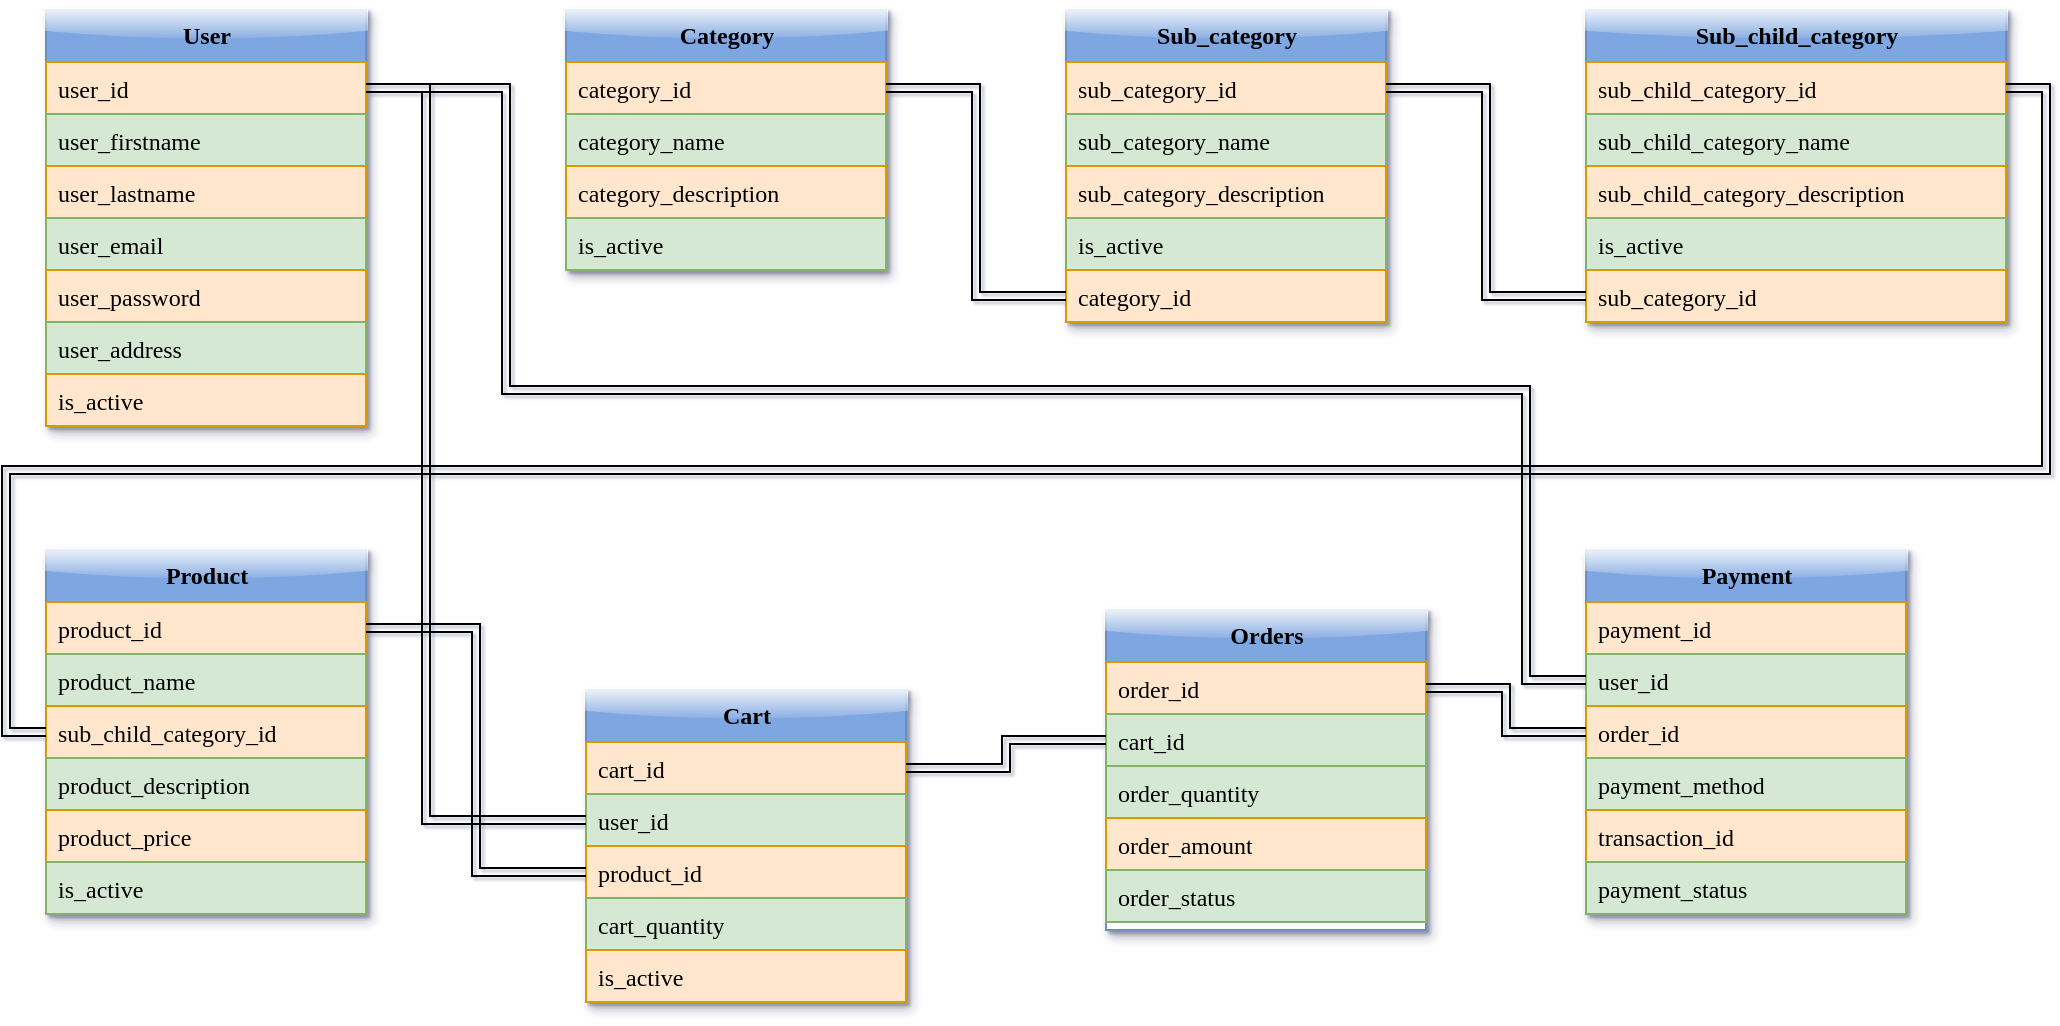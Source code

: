 <mxfile version="21.7.4" type="google">
  <diagram name="Page-1" id="5d7acffa-a066-3a61-03fe-96351882024d">
    <mxGraphModel grid="1" page="1" gridSize="10" guides="1" tooltips="1" connect="1" arrows="1" fold="1" pageScale="1" pageWidth="1100" pageHeight="850" background="#ffffff" math="0" shadow="1">
      <root>
        <mxCell id="0" />
        <mxCell id="1" parent="0" />
        <mxCell id="21ea969265ad0168-14" value="User" style="swimlane;html=1;fontStyle=1;childLayout=stackLayout;horizontal=1;startSize=26;fillColor=#7EA6E0;horizontalStack=0;resizeParent=1;resizeLast=0;collapsible=1;marginBottom=0;swimlaneFillColor=default;align=center;rounded=0;shadow=1;comic=0;labelBackgroundColor=none;strokeWidth=1;fontFamily=Verdana;fontSize=12;strokeColor=#6c8ebf;glass=1;labelBorderColor=none;fillStyle=solid;gradientColor=none;" vertex="1" parent="1">
          <mxGeometry x="60" y="170" width="160" height="208" as="geometry" />
        </mxCell>
        <mxCell id="21ea969265ad0168-15" value="user_id" style="text;html=1;strokeColor=#d79b00;fillColor=#ffe6cc;spacingLeft=4;spacingRight=4;whiteSpace=wrap;overflow=hidden;rotatable=0;points=[[0,0.5],[1,0.5]];portConstraint=eastwest;align=left;fontFamily=Verdana;labelBackgroundColor=none;fontSize=12;fontStyle=0;labelBorderColor=none;" vertex="1" parent="21ea969265ad0168-14">
          <mxGeometry y="26" width="160" height="26" as="geometry" />
        </mxCell>
        <mxCell id="21ea969265ad0168-16" value="user_firstname" style="text;html=1;spacingLeft=4;spacingRight=4;whiteSpace=wrap;overflow=hidden;rotatable=0;points=[[0,0.5],[1,0.5]];portConstraint=eastwest;fillColor=#d5e8d4;strokeColor=#82b366;align=left;fontFamily=Verdana;labelBackgroundColor=none;fontSize=12;fontStyle=0" vertex="1" parent="21ea969265ad0168-14">
          <mxGeometry y="52" width="160" height="26" as="geometry" />
        </mxCell>
        <mxCell id="21ea969265ad0168-17" value="user_lastname" style="text;html=1;strokeColor=#d79b00;fillColor=#ffe6cc;spacingLeft=4;spacingRight=4;whiteSpace=wrap;overflow=hidden;rotatable=0;points=[[0,0.5],[1,0.5]];portConstraint=eastwest;align=left;fontFamily=Verdana;labelBackgroundColor=none;fontSize=12;fontStyle=0" vertex="1" parent="21ea969265ad0168-14">
          <mxGeometry y="78" width="160" height="26" as="geometry" />
        </mxCell>
        <mxCell id="mRDUdVk5xAwT44k07RZq-11" value="user_email" style="text;html=1;strokeColor=#82b366;fillColor=#d5e8d4;spacingLeft=4;spacingRight=4;whiteSpace=wrap;overflow=hidden;rotatable=0;points=[[0,0.5],[1,0.5]];portConstraint=eastwest;align=left;fontFamily=Verdana;labelBackgroundColor=none;fontSize=12;fontStyle=0" vertex="1" parent="21ea969265ad0168-14">
          <mxGeometry y="104" width="160" height="26" as="geometry" />
        </mxCell>
        <mxCell id="mRDUdVk5xAwT44k07RZq-12" value="user_password" style="text;html=1;strokeColor=#d79b00;fillColor=#ffe6cc;spacingLeft=4;spacingRight=4;whiteSpace=wrap;overflow=hidden;rotatable=0;points=[[0,0.5],[1,0.5]];portConstraint=eastwest;align=left;fontFamily=Verdana;labelBackgroundColor=none;fontSize=12;fontStyle=0" vertex="1" parent="21ea969265ad0168-14">
          <mxGeometry y="130" width="160" height="26" as="geometry" />
        </mxCell>
        <mxCell id="mRDUdVk5xAwT44k07RZq-13" value="user_address" style="text;html=1;strokeColor=#82b366;fillColor=#d5e8d4;spacingLeft=4;spacingRight=4;whiteSpace=wrap;overflow=hidden;rotatable=0;points=[[0,0.5],[1,0.5]];portConstraint=eastwest;align=left;fontFamily=Verdana;labelBackgroundColor=none;fontSize=12;fontStyle=0" vertex="1" parent="21ea969265ad0168-14">
          <mxGeometry y="156" width="160" height="26" as="geometry" />
        </mxCell>
        <mxCell id="mRDUdVk5xAwT44k07RZq-14" value="is_active" style="text;html=1;strokeColor=#d79b00;fillColor=#ffe6cc;spacingLeft=4;spacingRight=4;whiteSpace=wrap;overflow=hidden;rotatable=0;points=[[0,0.5],[1,0.5]];portConstraint=eastwest;align=left;fontFamily=Verdana;labelBackgroundColor=none;fontSize=12;fontStyle=0" vertex="1" parent="21ea969265ad0168-14">
          <mxGeometry y="182" width="160" height="26" as="geometry" />
        </mxCell>
        <mxCell id="mRDUdVk5xAwT44k07RZq-15" value="Category" style="swimlane;html=1;fontStyle=1;childLayout=stackLayout;horizontal=1;startSize=26;fillColor=#7EA6E0;horizontalStack=0;resizeParent=1;resizeLast=0;collapsible=1;marginBottom=0;swimlaneFillColor=#ffffff;align=center;rounded=0;shadow=1;comic=0;labelBackgroundColor=none;strokeWidth=1;fontFamily=Verdana;fontSize=12;strokeColor=#6c8ebf;glass=1;labelBorderColor=none;fillStyle=solid;" vertex="1" parent="1">
          <mxGeometry x="320" y="170" width="160" height="130" as="geometry" />
        </mxCell>
        <mxCell id="mRDUdVk5xAwT44k07RZq-16" value="category_id" style="text;html=1;strokeColor=#d79b00;fillColor=#ffe6cc;spacingLeft=4;spacingRight=4;whiteSpace=wrap;overflow=hidden;rotatable=0;points=[[0,0.5],[1,0.5]];portConstraint=eastwest;align=left;fontFamily=Verdana;labelBackgroundColor=none;fontSize=12;fontStyle=0" vertex="1" parent="mRDUdVk5xAwT44k07RZq-15">
          <mxGeometry y="26" width="160" height="26" as="geometry" />
        </mxCell>
        <mxCell id="mRDUdVk5xAwT44k07RZq-17" value="category_name" style="text;html=1;spacingLeft=4;spacingRight=4;whiteSpace=wrap;overflow=hidden;rotatable=0;points=[[0,0.5],[1,0.5]];portConstraint=eastwest;fillColor=#d5e8d4;strokeColor=#82b366;align=left;fontFamily=Verdana;labelBackgroundColor=none;fontSize=12;fontStyle=0" vertex="1" parent="mRDUdVk5xAwT44k07RZq-15">
          <mxGeometry y="52" width="160" height="26" as="geometry" />
        </mxCell>
        <mxCell id="mRDUdVk5xAwT44k07RZq-18" value="category_description" style="text;html=1;strokeColor=#d79b00;fillColor=#ffe6cc;spacingLeft=4;spacingRight=4;whiteSpace=wrap;overflow=hidden;rotatable=0;points=[[0,0.5],[1,0.5]];portConstraint=eastwest;align=left;fontFamily=Verdana;labelBackgroundColor=none;fontSize=12;fontStyle=0" vertex="1" parent="mRDUdVk5xAwT44k07RZq-15">
          <mxGeometry y="78" width="160" height="26" as="geometry" />
        </mxCell>
        <mxCell id="mRDUdVk5xAwT44k07RZq-19" value="is_active" style="text;html=1;strokeColor=#82b366;fillColor=#d5e8d4;spacingLeft=4;spacingRight=4;whiteSpace=wrap;overflow=hidden;rotatable=0;points=[[0,0.5],[1,0.5]];portConstraint=eastwest;align=left;fontFamily=Verdana;labelBackgroundColor=none;fontSize=12;fontStyle=0" vertex="1" parent="mRDUdVk5xAwT44k07RZq-15">
          <mxGeometry y="104" width="160" height="26" as="geometry" />
        </mxCell>
        <mxCell id="mRDUdVk5xAwT44k07RZq-23" value="Sub_category" style="swimlane;html=1;fontStyle=1;childLayout=stackLayout;horizontal=1;startSize=26;fillColor=#7EA6E0;horizontalStack=0;resizeParent=1;resizeLast=0;collapsible=1;marginBottom=0;swimlaneFillColor=default;align=center;rounded=0;shadow=1;comic=0;labelBackgroundColor=none;strokeWidth=1;fontFamily=Verdana;fontSize=12;strokeColor=#6c8ebf;glass=1;labelBorderColor=none;fillStyle=solid;gradientColor=none;" vertex="1" parent="1">
          <mxGeometry x="570" y="170" width="160" height="156" as="geometry" />
        </mxCell>
        <mxCell id="mRDUdVk5xAwT44k07RZq-24" value="sub_category_id" style="text;html=1;strokeColor=#d79b00;fillColor=#ffe6cc;spacingLeft=4;spacingRight=4;whiteSpace=wrap;overflow=hidden;rotatable=0;points=[[0,0.5],[1,0.5]];portConstraint=eastwest;align=left;fontFamily=Verdana;labelBackgroundColor=none;fontSize=12;fontStyle=0;labelBorderColor=none;" vertex="1" parent="mRDUdVk5xAwT44k07RZq-23">
          <mxGeometry y="26" width="160" height="26" as="geometry" />
        </mxCell>
        <mxCell id="mRDUdVk5xAwT44k07RZq-25" value="sub_category_name" style="text;html=1;spacingLeft=4;spacingRight=4;whiteSpace=wrap;overflow=hidden;rotatable=0;points=[[0,0.5],[1,0.5]];portConstraint=eastwest;fillColor=#d5e8d4;strokeColor=#82b366;align=left;fontFamily=Verdana;labelBackgroundColor=none;fontSize=12;fontStyle=0" vertex="1" parent="mRDUdVk5xAwT44k07RZq-23">
          <mxGeometry y="52" width="160" height="26" as="geometry" />
        </mxCell>
        <mxCell id="mRDUdVk5xAwT44k07RZq-27" value="&lt;span style=&quot;color: rgb(0, 0, 0); font-family: Verdana; font-size: 12px; font-style: normal; font-variant-ligatures: normal; font-variant-caps: normal; font-weight: 400; letter-spacing: normal; orphans: 2; text-align: left; text-indent: 0px; text-transform: none; widows: 2; word-spacing: 0px; -webkit-text-stroke-width: 0px; text-decoration-thickness: initial; text-decoration-style: initial; text-decoration-color: initial; float: none; display: inline !important;&quot;&gt;sub_category_description&lt;/span&gt;" style="text;html=1;strokeColor=#d79b00;fillColor=#ffe6cc;spacingLeft=4;spacingRight=4;whiteSpace=wrap;overflow=hidden;rotatable=0;points=[[0,0.5],[1,0.5]];portConstraint=eastwest;align=left;fontFamily=Verdana;labelBackgroundColor=none;fontSize=12;fontStyle=0" vertex="1" parent="mRDUdVk5xAwT44k07RZq-23">
          <mxGeometry y="78" width="160" height="26" as="geometry" />
        </mxCell>
        <mxCell id="mRDUdVk5xAwT44k07RZq-28" value="is_active" style="text;html=1;strokeColor=#82b366;fillColor=#d5e8d4;spacingLeft=4;spacingRight=4;whiteSpace=wrap;overflow=hidden;rotatable=0;points=[[0,0.5],[1,0.5]];portConstraint=eastwest;align=left;fontFamily=Verdana;labelBackgroundColor=none;fontSize=12;fontStyle=0" vertex="1" parent="mRDUdVk5xAwT44k07RZq-23">
          <mxGeometry y="104" width="160" height="26" as="geometry" />
        </mxCell>
        <mxCell id="mRDUdVk5xAwT44k07RZq-47" value="category_id" style="text;html=1;strokeColor=#d79b00;fillColor=#ffe6cc;spacingLeft=4;spacingRight=4;whiteSpace=wrap;overflow=hidden;rotatable=0;points=[[0,0.5],[1,0.5]];portConstraint=eastwest;align=left;fontFamily=Verdana;labelBackgroundColor=none;fontSize=12;fontStyle=0" vertex="1" parent="mRDUdVk5xAwT44k07RZq-23">
          <mxGeometry y="130" width="160" height="26" as="geometry" />
        </mxCell>
        <mxCell id="mRDUdVk5xAwT44k07RZq-31" value="Sub_child_category" style="swimlane;html=1;fontStyle=1;childLayout=stackLayout;horizontal=1;startSize=26;fillColor=#7EA6E0;horizontalStack=0;resizeParent=1;resizeLast=0;collapsible=1;marginBottom=0;swimlaneFillColor=default;align=center;rounded=0;shadow=1;comic=0;labelBackgroundColor=none;strokeWidth=1;fontFamily=Verdana;fontSize=12;strokeColor=#6c8ebf;glass=1;labelBorderColor=none;fillStyle=solid;gradientColor=none;" vertex="1" parent="1">
          <mxGeometry x="830" y="170" width="210" height="156" as="geometry" />
        </mxCell>
        <mxCell id="mRDUdVk5xAwT44k07RZq-32" value="sub_child_category_id" style="text;html=1;strokeColor=#d79b00;fillColor=#ffe6cc;spacingLeft=4;spacingRight=4;whiteSpace=wrap;overflow=hidden;rotatable=0;points=[[0,0.5],[1,0.5]];portConstraint=eastwest;align=left;fontFamily=Verdana;labelBackgroundColor=none;fontSize=12;fontStyle=0;labelBorderColor=none;" vertex="1" parent="mRDUdVk5xAwT44k07RZq-31">
          <mxGeometry y="26" width="210" height="26" as="geometry" />
        </mxCell>
        <mxCell id="mRDUdVk5xAwT44k07RZq-33" value="&lt;span style=&quot;color: rgb(0, 0, 0); font-family: Verdana; font-size: 12px; font-style: normal; font-variant-ligatures: normal; font-variant-caps: normal; font-weight: 400; letter-spacing: normal; orphans: 2; text-align: left; text-indent: 0px; text-transform: none; widows: 2; word-spacing: 0px; -webkit-text-stroke-width: 0px; text-decoration-thickness: initial; text-decoration-style: initial; text-decoration-color: initial; float: none; display: inline !important;&quot;&gt;sub_child_category_name&lt;/span&gt;" style="text;html=1;spacingLeft=4;spacingRight=4;whiteSpace=wrap;overflow=hidden;rotatable=0;points=[[0,0.5],[1,0.5]];portConstraint=eastwest;fillColor=#d5e8d4;strokeColor=#82b366;align=left;fontFamily=Verdana;labelBackgroundColor=none;fontSize=12;fontStyle=0" vertex="1" parent="mRDUdVk5xAwT44k07RZq-31">
          <mxGeometry y="52" width="210" height="26" as="geometry" />
        </mxCell>
        <mxCell id="mRDUdVk5xAwT44k07RZq-34" value="sub_child_category_description" style="text;html=1;strokeColor=#d79b00;fillColor=#ffe6cc;spacingLeft=4;spacingRight=4;whiteSpace=wrap;overflow=hidden;rotatable=0;points=[[0,0.5],[1,0.5]];portConstraint=eastwest;align=left;fontFamily=Verdana;labelBackgroundColor=none;fontSize=12;fontStyle=0" vertex="1" parent="mRDUdVk5xAwT44k07RZq-31">
          <mxGeometry y="78" width="210" height="26" as="geometry" />
        </mxCell>
        <mxCell id="mRDUdVk5xAwT44k07RZq-35" value="is_active" style="text;html=1;strokeColor=#82b366;fillColor=#d5e8d4;spacingLeft=4;spacingRight=4;whiteSpace=wrap;overflow=hidden;rotatable=0;points=[[0,0.5],[1,0.5]];portConstraint=eastwest;align=left;fontFamily=Verdana;labelBackgroundColor=none;fontSize=12;fontStyle=0" vertex="1" parent="mRDUdVk5xAwT44k07RZq-31">
          <mxGeometry y="104" width="210" height="26" as="geometry" />
        </mxCell>
        <mxCell id="mRDUdVk5xAwT44k07RZq-48" value="sub_category_id" style="text;html=1;strokeColor=#d79b00;fillColor=#ffe6cc;spacingLeft=4;spacingRight=4;whiteSpace=wrap;overflow=hidden;rotatable=0;points=[[0,0.5],[1,0.5]];portConstraint=eastwest;align=left;fontFamily=Verdana;labelBackgroundColor=none;fontSize=12;fontStyle=0" vertex="1" parent="mRDUdVk5xAwT44k07RZq-31">
          <mxGeometry y="130" width="210" height="26" as="geometry" />
        </mxCell>
        <mxCell id="mRDUdVk5xAwT44k07RZq-39" value="Product" style="swimlane;html=1;fontStyle=1;childLayout=stackLayout;horizontal=1;startSize=26;fillColor=#7EA6E0;horizontalStack=0;resizeParent=1;resizeLast=0;collapsible=1;marginBottom=0;swimlaneFillColor=default;align=center;rounded=0;shadow=1;comic=0;labelBackgroundColor=none;strokeWidth=1;fontFamily=Verdana;fontSize=12;strokeColor=#6c8ebf;glass=1;labelBorderColor=none;fillStyle=solid;gradientColor=none;" vertex="1" parent="1">
          <mxGeometry x="60" y="440" width="160" height="182" as="geometry" />
        </mxCell>
        <mxCell id="mRDUdVk5xAwT44k07RZq-40" value="product_id" style="text;html=1;strokeColor=#d79b00;fillColor=#ffe6cc;spacingLeft=4;spacingRight=4;whiteSpace=wrap;overflow=hidden;rotatable=0;points=[[0,0.5],[1,0.5]];portConstraint=eastwest;align=left;fontFamily=Verdana;labelBackgroundColor=none;fontSize=12;fontStyle=0;labelBorderColor=none;" vertex="1" parent="mRDUdVk5xAwT44k07RZq-39">
          <mxGeometry y="26" width="160" height="26" as="geometry" />
        </mxCell>
        <mxCell id="mRDUdVk5xAwT44k07RZq-41" value="product_name" style="text;html=1;spacingLeft=4;spacingRight=4;whiteSpace=wrap;overflow=hidden;rotatable=0;points=[[0,0.5],[1,0.5]];portConstraint=eastwest;fillColor=#d5e8d4;strokeColor=#82b366;align=left;fontFamily=Verdana;labelBackgroundColor=none;fontSize=12;fontStyle=0" vertex="1" parent="mRDUdVk5xAwT44k07RZq-39">
          <mxGeometry y="52" width="160" height="26" as="geometry" />
        </mxCell>
        <mxCell id="mRDUdVk5xAwT44k07RZq-42" value="sub_child_category_id" style="text;html=1;strokeColor=#d79b00;fillColor=#ffe6cc;spacingLeft=4;spacingRight=4;whiteSpace=wrap;overflow=hidden;rotatable=0;points=[[0,0.5],[1,0.5]];portConstraint=eastwest;align=left;fontFamily=Verdana;labelBackgroundColor=none;fontSize=12;fontStyle=0" vertex="1" parent="mRDUdVk5xAwT44k07RZq-39">
          <mxGeometry y="78" width="160" height="26" as="geometry" />
        </mxCell>
        <mxCell id="mRDUdVk5xAwT44k07RZq-43" value="product_description" style="text;html=1;strokeColor=#82b366;fillColor=#d5e8d4;spacingLeft=4;spacingRight=4;whiteSpace=wrap;overflow=hidden;rotatable=0;points=[[0,0.5],[1,0.5]];portConstraint=eastwest;align=left;fontFamily=Verdana;labelBackgroundColor=none;fontSize=12;fontStyle=0" vertex="1" parent="mRDUdVk5xAwT44k07RZq-39">
          <mxGeometry y="104" width="160" height="26" as="geometry" />
        </mxCell>
        <mxCell id="mRDUdVk5xAwT44k07RZq-44" value="product_price" style="text;html=1;strokeColor=#d79b00;fillColor=#ffe6cc;spacingLeft=4;spacingRight=4;whiteSpace=wrap;overflow=hidden;rotatable=0;points=[[0,0.5],[1,0.5]];portConstraint=eastwest;align=left;fontFamily=Verdana;labelBackgroundColor=none;fontSize=12;fontStyle=0" vertex="1" parent="mRDUdVk5xAwT44k07RZq-39">
          <mxGeometry y="130" width="160" height="26" as="geometry" />
        </mxCell>
        <mxCell id="mRDUdVk5xAwT44k07RZq-46" value="is_active" style="text;html=1;strokeColor=#82b366;fillColor=#d5e8d4;spacingLeft=4;spacingRight=4;whiteSpace=wrap;overflow=hidden;rotatable=0;points=[[0,0.5],[1,0.5]];portConstraint=eastwest;align=left;fontFamily=Verdana;labelBackgroundColor=none;fontSize=12;fontStyle=0" vertex="1" parent="mRDUdVk5xAwT44k07RZq-39">
          <mxGeometry y="156" width="160" height="26" as="geometry" />
        </mxCell>
        <mxCell id="mRDUdVk5xAwT44k07RZq-49" value="Cart" style="swimlane;html=1;fontStyle=1;childLayout=stackLayout;horizontal=1;startSize=26;fillColor=#7EA6E0;horizontalStack=0;resizeParent=1;resizeLast=0;collapsible=1;marginBottom=0;swimlaneFillColor=default;align=center;rounded=0;shadow=1;comic=0;labelBackgroundColor=none;strokeWidth=1;fontFamily=Verdana;fontSize=12;strokeColor=#6c8ebf;glass=1;labelBorderColor=none;fillStyle=solid;gradientColor=none;" vertex="1" parent="1">
          <mxGeometry x="330" y="510" width="160" height="156" as="geometry" />
        </mxCell>
        <mxCell id="mRDUdVk5xAwT44k07RZq-50" value="cart_id" style="text;html=1;strokeColor=#d79b00;fillColor=#ffe6cc;spacingLeft=4;spacingRight=4;whiteSpace=wrap;overflow=hidden;rotatable=0;points=[[0,0.5],[1,0.5]];portConstraint=eastwest;align=left;fontFamily=Verdana;labelBackgroundColor=none;fontSize=12;fontStyle=0;labelBorderColor=none;" vertex="1" parent="mRDUdVk5xAwT44k07RZq-49">
          <mxGeometry y="26" width="160" height="26" as="geometry" />
        </mxCell>
        <mxCell id="mRDUdVk5xAwT44k07RZq-51" value="user_id" style="text;html=1;spacingLeft=4;spacingRight=4;whiteSpace=wrap;overflow=hidden;rotatable=0;points=[[0,0.5],[1,0.5]];portConstraint=eastwest;fillColor=#d5e8d4;strokeColor=#82b366;align=left;fontFamily=Verdana;labelBackgroundColor=none;fontSize=12;fontStyle=0" vertex="1" parent="mRDUdVk5xAwT44k07RZq-49">
          <mxGeometry y="52" width="160" height="26" as="geometry" />
        </mxCell>
        <mxCell id="mRDUdVk5xAwT44k07RZq-52" value="product_id" style="text;html=1;strokeColor=#d79b00;fillColor=#ffe6cc;spacingLeft=4;spacingRight=4;whiteSpace=wrap;overflow=hidden;rotatable=0;points=[[0,0.5],[1,0.5]];portConstraint=eastwest;align=left;fontFamily=Verdana;labelBackgroundColor=none;fontSize=12;fontStyle=0" vertex="1" parent="mRDUdVk5xAwT44k07RZq-49">
          <mxGeometry y="78" width="160" height="26" as="geometry" />
        </mxCell>
        <mxCell id="mRDUdVk5xAwT44k07RZq-53" value="cart_quantity" style="text;html=1;strokeColor=#82b366;fillColor=#d5e8d4;spacingLeft=4;spacingRight=4;whiteSpace=wrap;overflow=hidden;rotatable=0;points=[[0,0.5],[1,0.5]];portConstraint=eastwest;align=left;fontFamily=Verdana;labelBackgroundColor=none;fontSize=12;fontStyle=0" vertex="1" parent="mRDUdVk5xAwT44k07RZq-49">
          <mxGeometry y="104" width="160" height="26" as="geometry" />
        </mxCell>
        <mxCell id="mRDUdVk5xAwT44k07RZq-54" value="is_active" style="text;html=1;strokeColor=#d79b00;fillColor=#ffe6cc;spacingLeft=4;spacingRight=4;whiteSpace=wrap;overflow=hidden;rotatable=0;points=[[0,0.5],[1,0.5]];portConstraint=eastwest;align=left;fontFamily=Verdana;labelBackgroundColor=none;fontSize=12;fontStyle=0" vertex="1" parent="mRDUdVk5xAwT44k07RZq-49">
          <mxGeometry y="130" width="160" height="26" as="geometry" />
        </mxCell>
        <mxCell id="mRDUdVk5xAwT44k07RZq-56" value="Orders" style="swimlane;html=1;fontStyle=1;childLayout=stackLayout;horizontal=1;startSize=26;fillColor=#7EA6E0;horizontalStack=0;resizeParent=1;resizeLast=0;collapsible=1;marginBottom=0;swimlaneFillColor=default;align=center;rounded=0;shadow=1;comic=0;labelBackgroundColor=none;strokeWidth=1;fontFamily=Verdana;fontSize=12;strokeColor=#6c8ebf;glass=1;labelBorderColor=none;fillStyle=solid;gradientColor=none;" vertex="1" parent="1">
          <mxGeometry x="590" y="470" width="160" height="160" as="geometry" />
        </mxCell>
        <mxCell id="mRDUdVk5xAwT44k07RZq-57" value="order_id" style="text;html=1;strokeColor=#d79b00;fillColor=#ffe6cc;spacingLeft=4;spacingRight=4;whiteSpace=wrap;overflow=hidden;rotatable=0;points=[[0,0.5],[1,0.5]];portConstraint=eastwest;align=left;fontFamily=Verdana;labelBackgroundColor=none;fontSize=12;fontStyle=0;labelBorderColor=none;" vertex="1" parent="mRDUdVk5xAwT44k07RZq-56">
          <mxGeometry y="26" width="160" height="26" as="geometry" />
        </mxCell>
        <mxCell id="mRDUdVk5xAwT44k07RZq-58" value="cart_id" style="text;html=1;spacingLeft=4;spacingRight=4;whiteSpace=wrap;overflow=hidden;rotatable=0;points=[[0,0.5],[1,0.5]];portConstraint=eastwest;fillColor=#d5e8d4;strokeColor=#82b366;align=left;fontFamily=Verdana;labelBackgroundColor=none;fontSize=12;fontStyle=0" vertex="1" parent="mRDUdVk5xAwT44k07RZq-56">
          <mxGeometry y="52" width="160" height="26" as="geometry" />
        </mxCell>
        <mxCell id="mRDUdVk5xAwT44k07RZq-60" value="order_quantity" style="text;html=1;strokeColor=#82b366;fillColor=#d5e8d4;spacingLeft=4;spacingRight=4;whiteSpace=wrap;overflow=hidden;rotatable=0;points=[[0,0.5],[1,0.5]];portConstraint=eastwest;align=left;fontFamily=Verdana;labelBackgroundColor=none;fontSize=12;fontStyle=0" vertex="1" parent="mRDUdVk5xAwT44k07RZq-56">
          <mxGeometry y="78" width="160" height="26" as="geometry" />
        </mxCell>
        <mxCell id="mRDUdVk5xAwT44k07RZq-61" value="order_amount" style="text;html=1;strokeColor=#d79b00;fillColor=#ffe6cc;spacingLeft=4;spacingRight=4;whiteSpace=wrap;overflow=hidden;rotatable=0;points=[[0,0.5],[1,0.5]];portConstraint=eastwest;align=left;fontFamily=Verdana;labelBackgroundColor=none;fontSize=12;fontStyle=0" vertex="1" parent="mRDUdVk5xAwT44k07RZq-56">
          <mxGeometry y="104" width="160" height="26" as="geometry" />
        </mxCell>
        <mxCell id="mRDUdVk5xAwT44k07RZq-62" value="order_status" style="text;html=1;strokeColor=#82b366;fillColor=#d5e8d4;spacingLeft=4;spacingRight=4;whiteSpace=wrap;overflow=hidden;rotatable=0;points=[[0,0.5],[1,0.5]];portConstraint=eastwest;align=left;fontFamily=Verdana;labelBackgroundColor=none;fontSize=12;fontStyle=0" vertex="1" parent="mRDUdVk5xAwT44k07RZq-56">
          <mxGeometry y="130" width="160" height="26" as="geometry" />
        </mxCell>
        <mxCell id="mRDUdVk5xAwT44k07RZq-64" value="Payment" style="swimlane;html=1;fontStyle=1;childLayout=stackLayout;horizontal=1;startSize=26;fillColor=#7EA6E0;horizontalStack=0;resizeParent=1;resizeLast=0;collapsible=1;marginBottom=0;swimlaneFillColor=default;align=center;rounded=0;shadow=1;comic=0;labelBackgroundColor=none;strokeWidth=1;fontFamily=Verdana;fontSize=12;strokeColor=#6c8ebf;glass=1;labelBorderColor=none;fillStyle=solid;gradientColor=none;" vertex="1" parent="1">
          <mxGeometry x="830" y="440" width="160" height="182" as="geometry" />
        </mxCell>
        <mxCell id="mRDUdVk5xAwT44k07RZq-65" value="payment_id" style="text;html=1;strokeColor=#d79b00;fillColor=#ffe6cc;spacingLeft=4;spacingRight=4;whiteSpace=wrap;overflow=hidden;rotatable=0;points=[[0,0.5],[1,0.5]];portConstraint=eastwest;align=left;fontFamily=Verdana;labelBackgroundColor=none;fontSize=12;fontStyle=0;labelBorderColor=none;" vertex="1" parent="mRDUdVk5xAwT44k07RZq-64">
          <mxGeometry y="26" width="160" height="26" as="geometry" />
        </mxCell>
        <mxCell id="mRDUdVk5xAwT44k07RZq-66" value="user_id" style="text;html=1;spacingLeft=4;spacingRight=4;whiteSpace=wrap;overflow=hidden;rotatable=0;points=[[0,0.5],[1,0.5]];portConstraint=eastwest;fillColor=#d5e8d4;strokeColor=#82b366;align=left;fontFamily=Verdana;labelBackgroundColor=none;fontSize=12;fontStyle=0" vertex="1" parent="mRDUdVk5xAwT44k07RZq-64">
          <mxGeometry y="52" width="160" height="26" as="geometry" />
        </mxCell>
        <mxCell id="mRDUdVk5xAwT44k07RZq-67" value="order_id" style="text;html=1;strokeColor=#d79b00;fillColor=#ffe6cc;spacingLeft=4;spacingRight=4;whiteSpace=wrap;overflow=hidden;rotatable=0;points=[[0,0.5],[1,0.5]];portConstraint=eastwest;align=left;fontFamily=Verdana;labelBackgroundColor=none;fontSize=12;fontStyle=0" vertex="1" parent="mRDUdVk5xAwT44k07RZq-64">
          <mxGeometry y="78" width="160" height="26" as="geometry" />
        </mxCell>
        <mxCell id="mRDUdVk5xAwT44k07RZq-68" value="payment_method" style="text;html=1;strokeColor=#82b366;fillColor=#d5e8d4;spacingLeft=4;spacingRight=4;whiteSpace=wrap;overflow=hidden;rotatable=0;points=[[0,0.5],[1,0.5]];portConstraint=eastwest;align=left;fontFamily=Verdana;labelBackgroundColor=none;fontSize=12;fontStyle=0" vertex="1" parent="mRDUdVk5xAwT44k07RZq-64">
          <mxGeometry y="104" width="160" height="26" as="geometry" />
        </mxCell>
        <mxCell id="mRDUdVk5xAwT44k07RZq-69" value="transaction_id" style="text;html=1;strokeColor=#d79b00;fillColor=#ffe6cc;spacingLeft=4;spacingRight=4;whiteSpace=wrap;overflow=hidden;rotatable=0;points=[[0,0.5],[1,0.5]];portConstraint=eastwest;align=left;fontFamily=Verdana;labelBackgroundColor=none;fontSize=12;fontStyle=0" vertex="1" parent="mRDUdVk5xAwT44k07RZq-64">
          <mxGeometry y="130" width="160" height="26" as="geometry" />
        </mxCell>
        <mxCell id="mRDUdVk5xAwT44k07RZq-70" value="payment_status" style="text;html=1;strokeColor=#82b366;fillColor=#d5e8d4;spacingLeft=4;spacingRight=4;whiteSpace=wrap;overflow=hidden;rotatable=0;points=[[0,0.5],[1,0.5]];portConstraint=eastwest;align=left;fontFamily=Verdana;labelBackgroundColor=none;fontSize=12;fontStyle=0" vertex="1" parent="mRDUdVk5xAwT44k07RZq-64">
          <mxGeometry y="156" width="160" height="26" as="geometry" />
        </mxCell>
        <mxCell id="mRDUdVk5xAwT44k07RZq-71" style="edgeStyle=orthogonalEdgeStyle;hachureGap=4;orthogonalLoop=1;jettySize=auto;html=1;exitX=1;exitY=0.5;exitDx=0;exitDy=0;entryX=0;entryY=0.5;entryDx=0;entryDy=0;fontFamily=Architects Daughter;fontSource=https%3A%2F%2Ffonts.googleapis.com%2Fcss%3Ffamily%3DArchitects%2BDaughter;fontSize=16;shadow=0;shape=link;rounded=0;" edge="1" parent="1" source="mRDUdVk5xAwT44k07RZq-16" target="mRDUdVk5xAwT44k07RZq-47">
          <mxGeometry relative="1" as="geometry" />
        </mxCell>
        <mxCell id="mRDUdVk5xAwT44k07RZq-72" style="edgeStyle=orthogonalEdgeStyle;hachureGap=4;orthogonalLoop=1;jettySize=auto;html=1;exitX=1;exitY=0.5;exitDx=0;exitDy=0;entryX=0;entryY=0.5;entryDx=0;entryDy=0;fontFamily=Architects Daughter;fontSource=https%3A%2F%2Ffonts.googleapis.com%2Fcss%3Ffamily%3DArchitects%2BDaughter;fontSize=16;shape=link;rounded=0;" edge="1" parent="1" source="mRDUdVk5xAwT44k07RZq-24" target="mRDUdVk5xAwT44k07RZq-48">
          <mxGeometry relative="1" as="geometry" />
        </mxCell>
        <mxCell id="mRDUdVk5xAwT44k07RZq-77" style="edgeStyle=orthogonalEdgeStyle;hachureGap=4;orthogonalLoop=1;jettySize=auto;html=1;exitX=0;exitY=0.5;exitDx=0;exitDy=0;entryX=1;entryY=0.5;entryDx=0;entryDy=0;fontFamily=Architects Daughter;fontSource=https%3A%2F%2Ffonts.googleapis.com%2Fcss%3Ffamily%3DArchitects%2BDaughter;fontSize=16;shape=link;rounded=0;" edge="1" parent="1" source="mRDUdVk5xAwT44k07RZq-52" target="mRDUdVk5xAwT44k07RZq-40">
          <mxGeometry relative="1" as="geometry" />
        </mxCell>
        <mxCell id="mRDUdVk5xAwT44k07RZq-78" style="edgeStyle=orthogonalEdgeStyle;shape=link;rounded=0;hachureGap=4;orthogonalLoop=1;jettySize=auto;html=1;exitX=0;exitY=0.5;exitDx=0;exitDy=0;labelBackgroundColor=default;strokeColor=default;fontFamily=Architects Daughter;fontSource=https%3A%2F%2Ffonts.googleapis.com%2Fcss%3Ffamily%3DArchitects%2BDaughter;fontSize=16;fontColor=default;endArrow=classic;entryX=1;entryY=0.5;entryDx=0;entryDy=0;" edge="1" parent="1" source="mRDUdVk5xAwT44k07RZq-51" target="21ea969265ad0168-15">
          <mxGeometry relative="1" as="geometry">
            <mxPoint x="260" y="280" as="targetPoint" />
            <Array as="points">
              <mxPoint x="250" y="575" />
              <mxPoint x="250" y="209" />
            </Array>
          </mxGeometry>
        </mxCell>
        <mxCell id="mRDUdVk5xAwT44k07RZq-80" style="edgeStyle=orthogonalEdgeStyle;shape=link;rounded=0;hachureGap=4;orthogonalLoop=1;jettySize=auto;html=1;exitX=1;exitY=0.5;exitDx=0;exitDy=0;entryX=0;entryY=0.5;entryDx=0;entryDy=0;labelBackgroundColor=default;strokeColor=default;fontFamily=Architects Daughter;fontSource=https%3A%2F%2Ffonts.googleapis.com%2Fcss%3Ffamily%3DArchitects%2BDaughter;fontSize=16;fontColor=default;endArrow=classic;" edge="1" parent="1" source="mRDUdVk5xAwT44k07RZq-32" target="mRDUdVk5xAwT44k07RZq-42">
          <mxGeometry relative="1" as="geometry">
            <Array as="points">
              <mxPoint x="1060" y="209" />
              <mxPoint x="1060" y="400" />
              <mxPoint x="40" y="400" />
              <mxPoint x="40" y="531" />
            </Array>
          </mxGeometry>
        </mxCell>
        <mxCell id="mRDUdVk5xAwT44k07RZq-84" style="edgeStyle=orthogonalEdgeStyle;shape=link;rounded=0;hachureGap=4;orthogonalLoop=1;jettySize=auto;html=1;exitX=0;exitY=0.5;exitDx=0;exitDy=0;entryX=1;entryY=0.5;entryDx=0;entryDy=0;labelBackgroundColor=default;strokeColor=default;fontFamily=Architects Daughter;fontSource=https%3A%2F%2Ffonts.googleapis.com%2Fcss%3Ffamily%3DArchitects%2BDaughter;fontSize=16;fontColor=default;endArrow=classic;" edge="1" parent="1" source="mRDUdVk5xAwT44k07RZq-66" target="21ea969265ad0168-15">
          <mxGeometry relative="1" as="geometry">
            <Array as="points">
              <mxPoint x="800" y="505" />
              <mxPoint x="800" y="360" />
              <mxPoint x="290" y="360" />
              <mxPoint x="290" y="209" />
            </Array>
          </mxGeometry>
        </mxCell>
        <mxCell id="mRDUdVk5xAwT44k07RZq-85" style="edgeStyle=orthogonalEdgeStyle;shape=link;rounded=0;hachureGap=4;orthogonalLoop=1;jettySize=auto;html=1;exitX=1;exitY=0.5;exitDx=0;exitDy=0;entryX=0;entryY=0.5;entryDx=0;entryDy=0;labelBackgroundColor=default;strokeColor=default;fontFamily=Architects Daughter;fontSource=https%3A%2F%2Ffonts.googleapis.com%2Fcss%3Ffamily%3DArchitects%2BDaughter;fontSize=16;fontColor=default;endArrow=classic;" edge="1" parent="1" source="mRDUdVk5xAwT44k07RZq-57" target="mRDUdVk5xAwT44k07RZq-67">
          <mxGeometry relative="1" as="geometry" />
        </mxCell>
        <mxCell id="mRDUdVk5xAwT44k07RZq-87" style="edgeStyle=orthogonalEdgeStyle;shape=link;rounded=0;hachureGap=4;orthogonalLoop=1;jettySize=auto;html=1;exitX=1;exitY=0.5;exitDx=0;exitDy=0;labelBackgroundColor=default;strokeColor=default;fontFamily=Architects Daughter;fontSource=https%3A%2F%2Ffonts.googleapis.com%2Fcss%3Ffamily%3DArchitects%2BDaughter;fontSize=16;fontColor=default;endArrow=classic;" edge="1" parent="1" source="mRDUdVk5xAwT44k07RZq-50" target="mRDUdVk5xAwT44k07RZq-58">
          <mxGeometry relative="1" as="geometry" />
        </mxCell>
      </root>
    </mxGraphModel>
  </diagram>
</mxfile>
